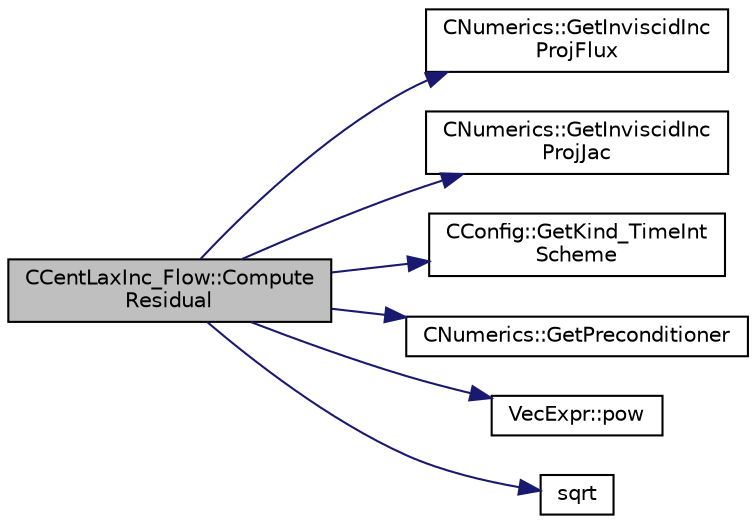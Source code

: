 digraph "CCentLaxInc_Flow::ComputeResidual"
{
 // LATEX_PDF_SIZE
  edge [fontname="Helvetica",fontsize="10",labelfontname="Helvetica",labelfontsize="10"];
  node [fontname="Helvetica",fontsize="10",shape=record];
  rankdir="LR";
  Node1 [label="CCentLaxInc_Flow::Compute\lResidual",height=0.2,width=0.4,color="black", fillcolor="grey75", style="filled", fontcolor="black",tooltip="Compute the flow residual using a Lax method."];
  Node1 -> Node2 [color="midnightblue",fontsize="10",style="solid",fontname="Helvetica"];
  Node2 [label="CNumerics::GetInviscidInc\lProjFlux",height=0.2,width=0.4,color="black", fillcolor="white", style="filled",URL="$classCNumerics.html#ad5d448c5880fbff58077cc68e897578f",tooltip="Compute the projected inviscid flux vector for incompresible simulations."];
  Node1 -> Node3 [color="midnightblue",fontsize="10",style="solid",fontname="Helvetica"];
  Node3 [label="CNumerics::GetInviscidInc\lProjJac",height=0.2,width=0.4,color="black", fillcolor="white", style="filled",URL="$classCNumerics.html#a3a53f6359f4cc450baf0a4cf9d61e0eb",tooltip="Compute the projection of the inviscid Jacobian matrices (incompressible)."];
  Node1 -> Node4 [color="midnightblue",fontsize="10",style="solid",fontname="Helvetica"];
  Node4 [label="CConfig::GetKind_TimeInt\lScheme",height=0.2,width=0.4,color="black", fillcolor="white", style="filled",URL="$classCConfig.html#ad16f71356f146b530fb1fbb45444525c",tooltip="Get the kind of time integration method."];
  Node1 -> Node5 [color="midnightblue",fontsize="10",style="solid",fontname="Helvetica"];
  Node5 [label="CNumerics::GetPreconditioner",height=0.2,width=0.4,color="black", fillcolor="white", style="filled",URL="$classCNumerics.html#a6e321c903c59a428dfa8b3c454354ea9",tooltip="Compute the low speed preconditioning matrix."];
  Node1 -> Node6 [color="midnightblue",fontsize="10",style="solid",fontname="Helvetica"];
  Node6 [label="VecExpr::pow",height=0.2,width=0.4,color="black", fillcolor="white", style="filled",URL="$group__VecExpr.html#ga7fb255e1f2a1773d3cc6ff7bee1aadd2",tooltip=" "];
  Node1 -> Node7 [color="midnightblue",fontsize="10",style="solid",fontname="Helvetica"];
  Node7 [label="sqrt",height=0.2,width=0.4,color="black", fillcolor="white", style="filled",URL="$group__SIMD.html#ga54a1925ab40fb4249ea255072520de35",tooltip=" "];
}
